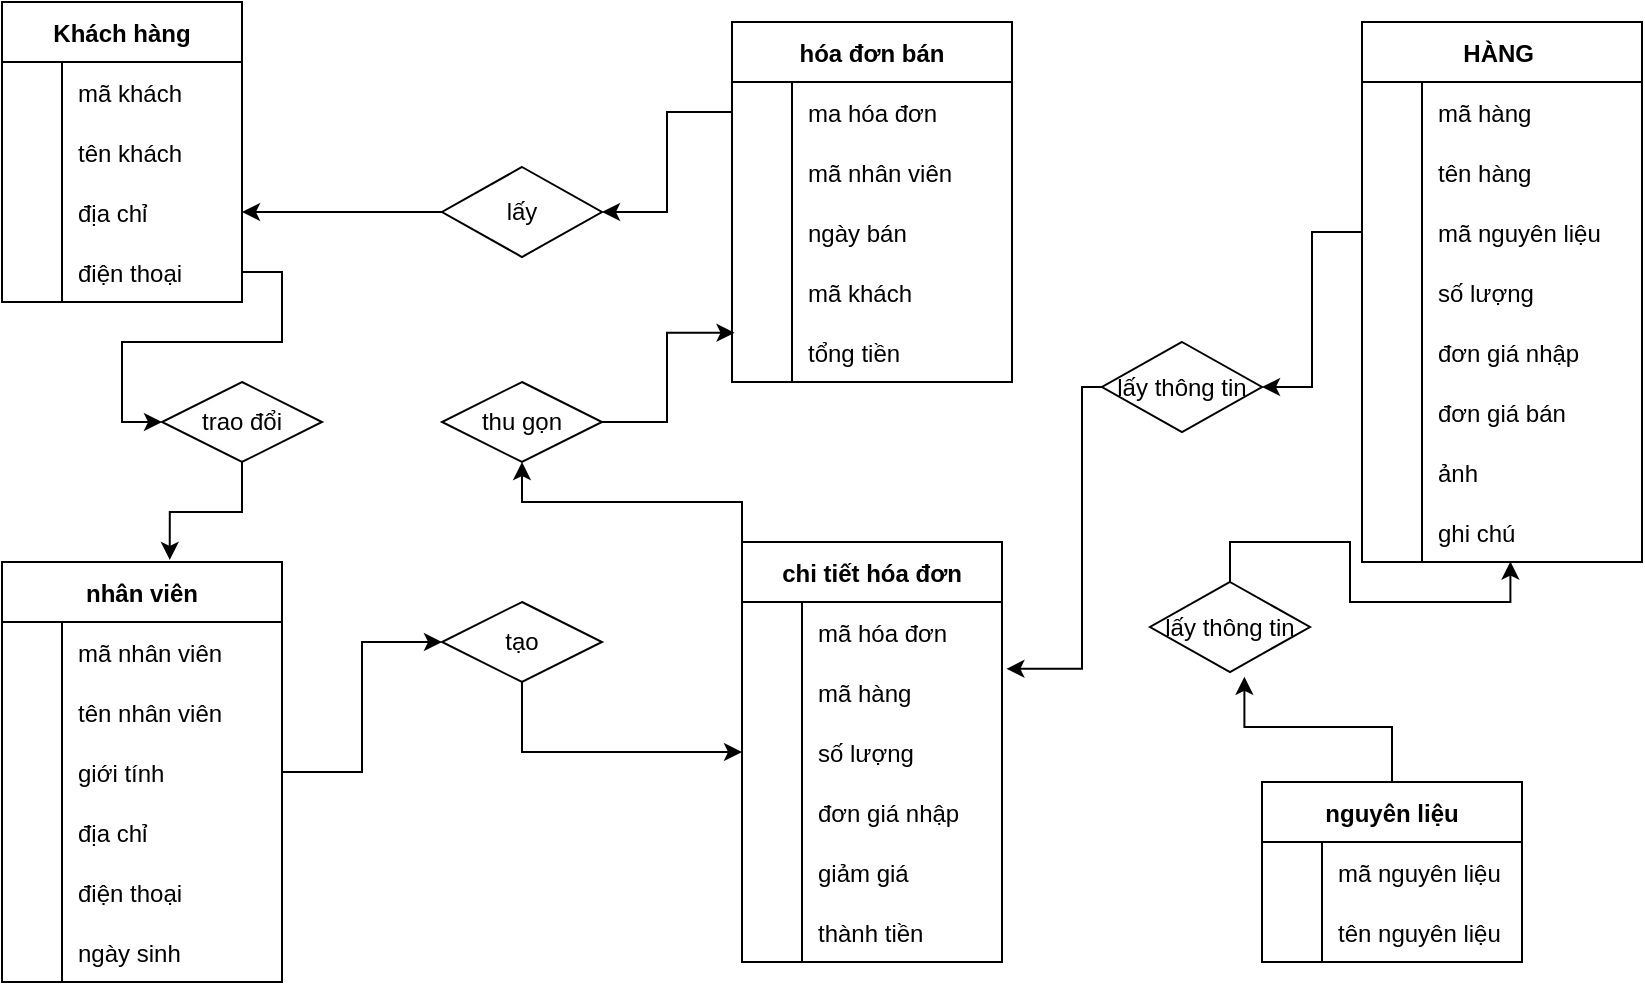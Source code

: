 <mxfile version="24.2.8" type="device">
  <diagram name="Page-1" id="nV3a7WdD76yAcHxh7O3L">
    <mxGraphModel dx="2117" dy="1691" grid="1" gridSize="10" guides="1" tooltips="1" connect="1" arrows="1" fold="1" page="1" pageScale="1" pageWidth="827" pageHeight="1169" math="0" shadow="0">
      <root>
        <mxCell id="0" />
        <mxCell id="1" parent="0" />
        <mxCell id="gqT_W_kAHt6ekhYtTNu_-60" style="edgeStyle=orthogonalEdgeStyle;rounded=0;orthogonalLoop=1;jettySize=auto;html=1;exitX=0;exitY=0;exitDx=0;exitDy=0;entryX=0.5;entryY=1;entryDx=0;entryDy=0;" edge="1" parent="1" source="JZfJnRfSjsiBS8Dc8e3R-1" target="gqT_W_kAHt6ekhYtTNu_-59">
          <mxGeometry relative="1" as="geometry" />
        </mxCell>
        <mxCell id="JZfJnRfSjsiBS8Dc8e3R-1" value="chi tiết hóa đơn" style="shape=table;startSize=30;container=1;collapsible=1;childLayout=tableLayout;fixedRows=1;rowLines=0;fontStyle=1;align=center;resizeLast=1;" parent="1" vertex="1">
          <mxGeometry x="210" y="-140" width="130" height="210" as="geometry">
            <mxRectangle x="110" y="-360" width="120" height="30" as="alternateBounds" />
          </mxGeometry>
        </mxCell>
        <mxCell id="JZfJnRfSjsiBS8Dc8e3R-2" value="" style="shape=tableRow;horizontal=0;startSize=0;swimlaneHead=0;swimlaneBody=0;fillColor=none;collapsible=0;dropTarget=0;points=[[0,0.5],[1,0.5]];portConstraint=eastwest;strokeColor=inherit;top=0;left=0;right=0;bottom=0;" parent="JZfJnRfSjsiBS8Dc8e3R-1" vertex="1">
          <mxGeometry y="30" width="130" height="30" as="geometry" />
        </mxCell>
        <mxCell id="JZfJnRfSjsiBS8Dc8e3R-3" value="" style="shape=partialRectangle;overflow=hidden;connectable=0;fillColor=none;strokeColor=inherit;top=0;left=0;bottom=0;right=0;" parent="JZfJnRfSjsiBS8Dc8e3R-2" vertex="1">
          <mxGeometry width="30" height="30" as="geometry">
            <mxRectangle width="30" height="30" as="alternateBounds" />
          </mxGeometry>
        </mxCell>
        <mxCell id="JZfJnRfSjsiBS8Dc8e3R-4" value="mã hóa đơn" style="shape=partialRectangle;overflow=hidden;connectable=0;fillColor=none;align=left;strokeColor=inherit;top=0;left=0;bottom=0;right=0;spacingLeft=6;" parent="JZfJnRfSjsiBS8Dc8e3R-2" vertex="1">
          <mxGeometry x="30" width="100" height="30" as="geometry">
            <mxRectangle width="100" height="30" as="alternateBounds" />
          </mxGeometry>
        </mxCell>
        <mxCell id="JZfJnRfSjsiBS8Dc8e3R-5" value="" style="shape=tableRow;horizontal=0;startSize=0;swimlaneHead=0;swimlaneBody=0;fillColor=none;collapsible=0;dropTarget=0;points=[[0,0.5],[1,0.5]];portConstraint=eastwest;strokeColor=inherit;top=0;left=0;right=0;bottom=0;" parent="JZfJnRfSjsiBS8Dc8e3R-1" vertex="1">
          <mxGeometry y="60" width="130" height="30" as="geometry" />
        </mxCell>
        <mxCell id="JZfJnRfSjsiBS8Dc8e3R-6" value="" style="shape=partialRectangle;overflow=hidden;connectable=0;fillColor=none;strokeColor=inherit;top=0;left=0;bottom=0;right=0;" parent="JZfJnRfSjsiBS8Dc8e3R-5" vertex="1">
          <mxGeometry width="30" height="30" as="geometry">
            <mxRectangle width="30" height="30" as="alternateBounds" />
          </mxGeometry>
        </mxCell>
        <mxCell id="JZfJnRfSjsiBS8Dc8e3R-7" value="mã hàng" style="shape=partialRectangle;overflow=hidden;connectable=0;fillColor=none;align=left;strokeColor=inherit;top=0;left=0;bottom=0;right=0;spacingLeft=6;" parent="JZfJnRfSjsiBS8Dc8e3R-5" vertex="1">
          <mxGeometry x="30" width="100" height="30" as="geometry">
            <mxRectangle width="100" height="30" as="alternateBounds" />
          </mxGeometry>
        </mxCell>
        <mxCell id="JZfJnRfSjsiBS8Dc8e3R-8" value="" style="shape=tableRow;horizontal=0;startSize=0;swimlaneHead=0;swimlaneBody=0;fillColor=none;collapsible=0;dropTarget=0;points=[[0,0.5],[1,0.5]];portConstraint=eastwest;strokeColor=inherit;top=0;left=0;right=0;bottom=0;" parent="JZfJnRfSjsiBS8Dc8e3R-1" vertex="1">
          <mxGeometry y="90" width="130" height="30" as="geometry" />
        </mxCell>
        <mxCell id="JZfJnRfSjsiBS8Dc8e3R-9" value="" style="shape=partialRectangle;overflow=hidden;connectable=0;fillColor=none;strokeColor=inherit;top=0;left=0;bottom=0;right=0;" parent="JZfJnRfSjsiBS8Dc8e3R-8" vertex="1">
          <mxGeometry width="30" height="30" as="geometry">
            <mxRectangle width="30" height="30" as="alternateBounds" />
          </mxGeometry>
        </mxCell>
        <mxCell id="JZfJnRfSjsiBS8Dc8e3R-10" value="số lượng" style="shape=partialRectangle;overflow=hidden;connectable=0;fillColor=none;align=left;strokeColor=inherit;top=0;left=0;bottom=0;right=0;spacingLeft=6;" parent="JZfJnRfSjsiBS8Dc8e3R-8" vertex="1">
          <mxGeometry x="30" width="100" height="30" as="geometry">
            <mxRectangle width="100" height="30" as="alternateBounds" />
          </mxGeometry>
        </mxCell>
        <mxCell id="JZfJnRfSjsiBS8Dc8e3R-11" value="" style="shape=tableRow;horizontal=0;startSize=0;swimlaneHead=0;swimlaneBody=0;fillColor=none;collapsible=0;dropTarget=0;points=[[0,0.5],[1,0.5]];portConstraint=eastwest;strokeColor=inherit;top=0;left=0;right=0;bottom=0;" parent="JZfJnRfSjsiBS8Dc8e3R-1" vertex="1">
          <mxGeometry y="120" width="130" height="30" as="geometry" />
        </mxCell>
        <mxCell id="JZfJnRfSjsiBS8Dc8e3R-12" value="" style="shape=partialRectangle;overflow=hidden;connectable=0;fillColor=none;strokeColor=inherit;top=0;left=0;bottom=0;right=0;" parent="JZfJnRfSjsiBS8Dc8e3R-11" vertex="1">
          <mxGeometry width="30" height="30" as="geometry">
            <mxRectangle width="30" height="30" as="alternateBounds" />
          </mxGeometry>
        </mxCell>
        <mxCell id="JZfJnRfSjsiBS8Dc8e3R-13" value="đơn giá nhập" style="shape=partialRectangle;overflow=hidden;connectable=0;fillColor=none;align=left;strokeColor=inherit;top=0;left=0;bottom=0;right=0;spacingLeft=6;" parent="JZfJnRfSjsiBS8Dc8e3R-11" vertex="1">
          <mxGeometry x="30" width="100" height="30" as="geometry">
            <mxRectangle width="100" height="30" as="alternateBounds" />
          </mxGeometry>
        </mxCell>
        <mxCell id="JZfJnRfSjsiBS8Dc8e3R-14" value="" style="shape=tableRow;horizontal=0;startSize=0;swimlaneHead=0;swimlaneBody=0;fillColor=none;collapsible=0;dropTarget=0;points=[[0,0.5],[1,0.5]];portConstraint=eastwest;strokeColor=inherit;top=0;left=0;right=0;bottom=0;" parent="JZfJnRfSjsiBS8Dc8e3R-1" vertex="1">
          <mxGeometry y="150" width="130" height="30" as="geometry" />
        </mxCell>
        <mxCell id="JZfJnRfSjsiBS8Dc8e3R-15" value="" style="shape=partialRectangle;overflow=hidden;connectable=0;fillColor=none;strokeColor=inherit;top=0;left=0;bottom=0;right=0;" parent="JZfJnRfSjsiBS8Dc8e3R-14" vertex="1">
          <mxGeometry width="30" height="30" as="geometry">
            <mxRectangle width="30" height="30" as="alternateBounds" />
          </mxGeometry>
        </mxCell>
        <mxCell id="JZfJnRfSjsiBS8Dc8e3R-16" value="giảm giá" style="shape=partialRectangle;overflow=hidden;connectable=0;fillColor=none;align=left;strokeColor=inherit;top=0;left=0;bottom=0;right=0;spacingLeft=6;" parent="JZfJnRfSjsiBS8Dc8e3R-14" vertex="1">
          <mxGeometry x="30" width="100" height="30" as="geometry">
            <mxRectangle width="100" height="30" as="alternateBounds" />
          </mxGeometry>
        </mxCell>
        <mxCell id="JZfJnRfSjsiBS8Dc8e3R-17" value="" style="shape=tableRow;horizontal=0;startSize=0;swimlaneHead=0;swimlaneBody=0;fillColor=none;collapsible=0;dropTarget=0;points=[[0,0.5],[1,0.5]];portConstraint=eastwest;strokeColor=inherit;top=0;left=0;right=0;bottom=0;" parent="JZfJnRfSjsiBS8Dc8e3R-1" vertex="1">
          <mxGeometry y="180" width="130" height="30" as="geometry" />
        </mxCell>
        <mxCell id="JZfJnRfSjsiBS8Dc8e3R-18" value="" style="shape=partialRectangle;overflow=hidden;connectable=0;fillColor=none;strokeColor=inherit;top=0;left=0;bottom=0;right=0;" parent="JZfJnRfSjsiBS8Dc8e3R-17" vertex="1">
          <mxGeometry width="30" height="30" as="geometry">
            <mxRectangle width="30" height="30" as="alternateBounds" />
          </mxGeometry>
        </mxCell>
        <mxCell id="JZfJnRfSjsiBS8Dc8e3R-19" value="thành tiền" style="shape=partialRectangle;overflow=hidden;connectable=0;fillColor=none;align=left;strokeColor=inherit;top=0;left=0;bottom=0;right=0;spacingLeft=6;" parent="JZfJnRfSjsiBS8Dc8e3R-17" vertex="1">
          <mxGeometry x="30" width="100" height="30" as="geometry">
            <mxRectangle width="100" height="30" as="alternateBounds" />
          </mxGeometry>
        </mxCell>
        <mxCell id="JZfJnRfSjsiBS8Dc8e3R-20" value="HÀNG " style="shape=table;startSize=30;container=1;collapsible=1;childLayout=tableLayout;fixedRows=1;rowLines=0;fontStyle=1;align=center;resizeLast=1;" parent="1" vertex="1">
          <mxGeometry x="520" y="-400" width="140" height="270" as="geometry">
            <mxRectangle x="630" y="-360" width="110" height="30" as="alternateBounds" />
          </mxGeometry>
        </mxCell>
        <mxCell id="JZfJnRfSjsiBS8Dc8e3R-21" value="" style="shape=tableRow;horizontal=0;startSize=0;swimlaneHead=0;swimlaneBody=0;fillColor=none;collapsible=0;dropTarget=0;points=[[0,0.5],[1,0.5]];portConstraint=eastwest;strokeColor=inherit;top=0;left=0;right=0;bottom=0;" parent="JZfJnRfSjsiBS8Dc8e3R-20" vertex="1">
          <mxGeometry y="30" width="140" height="30" as="geometry" />
        </mxCell>
        <mxCell id="JZfJnRfSjsiBS8Dc8e3R-22" value="" style="shape=partialRectangle;overflow=hidden;connectable=0;fillColor=none;strokeColor=inherit;top=0;left=0;bottom=0;right=0;" parent="JZfJnRfSjsiBS8Dc8e3R-21" vertex="1">
          <mxGeometry width="30" height="30" as="geometry">
            <mxRectangle width="30" height="30" as="alternateBounds" />
          </mxGeometry>
        </mxCell>
        <mxCell id="JZfJnRfSjsiBS8Dc8e3R-23" value="mã hàng" style="shape=partialRectangle;overflow=hidden;connectable=0;fillColor=none;align=left;strokeColor=inherit;top=0;left=0;bottom=0;right=0;spacingLeft=6;" parent="JZfJnRfSjsiBS8Dc8e3R-21" vertex="1">
          <mxGeometry x="30" width="110" height="30" as="geometry">
            <mxRectangle width="110" height="30" as="alternateBounds" />
          </mxGeometry>
        </mxCell>
        <mxCell id="JZfJnRfSjsiBS8Dc8e3R-24" value="" style="shape=tableRow;horizontal=0;startSize=0;swimlaneHead=0;swimlaneBody=0;fillColor=none;collapsible=0;dropTarget=0;points=[[0,0.5],[1,0.5]];portConstraint=eastwest;strokeColor=inherit;top=0;left=0;right=0;bottom=0;" parent="JZfJnRfSjsiBS8Dc8e3R-20" vertex="1">
          <mxGeometry y="60" width="140" height="30" as="geometry" />
        </mxCell>
        <mxCell id="JZfJnRfSjsiBS8Dc8e3R-25" value="" style="shape=partialRectangle;overflow=hidden;connectable=0;fillColor=none;strokeColor=inherit;top=0;left=0;bottom=0;right=0;" parent="JZfJnRfSjsiBS8Dc8e3R-24" vertex="1">
          <mxGeometry width="30" height="30" as="geometry">
            <mxRectangle width="30" height="30" as="alternateBounds" />
          </mxGeometry>
        </mxCell>
        <mxCell id="JZfJnRfSjsiBS8Dc8e3R-26" value="tên hàng" style="shape=partialRectangle;overflow=hidden;connectable=0;fillColor=none;align=left;strokeColor=inherit;top=0;left=0;bottom=0;right=0;spacingLeft=6;" parent="JZfJnRfSjsiBS8Dc8e3R-24" vertex="1">
          <mxGeometry x="30" width="110" height="30" as="geometry">
            <mxRectangle width="110" height="30" as="alternateBounds" />
          </mxGeometry>
        </mxCell>
        <mxCell id="JZfJnRfSjsiBS8Dc8e3R-27" value="" style="shape=tableRow;horizontal=0;startSize=0;swimlaneHead=0;swimlaneBody=0;fillColor=none;collapsible=0;dropTarget=0;points=[[0,0.5],[1,0.5]];portConstraint=eastwest;strokeColor=inherit;top=0;left=0;right=0;bottom=0;" parent="JZfJnRfSjsiBS8Dc8e3R-20" vertex="1">
          <mxGeometry y="90" width="140" height="30" as="geometry" />
        </mxCell>
        <mxCell id="JZfJnRfSjsiBS8Dc8e3R-28" value="" style="shape=partialRectangle;overflow=hidden;connectable=0;fillColor=none;strokeColor=inherit;top=0;left=0;bottom=0;right=0;" parent="JZfJnRfSjsiBS8Dc8e3R-27" vertex="1">
          <mxGeometry width="30" height="30" as="geometry">
            <mxRectangle width="30" height="30" as="alternateBounds" />
          </mxGeometry>
        </mxCell>
        <mxCell id="JZfJnRfSjsiBS8Dc8e3R-29" value="mã nguyên liệu" style="shape=partialRectangle;overflow=hidden;connectable=0;fillColor=none;align=left;strokeColor=inherit;top=0;left=0;bottom=0;right=0;spacingLeft=6;" parent="JZfJnRfSjsiBS8Dc8e3R-27" vertex="1">
          <mxGeometry x="30" width="110" height="30" as="geometry">
            <mxRectangle width="110" height="30" as="alternateBounds" />
          </mxGeometry>
        </mxCell>
        <mxCell id="JZfJnRfSjsiBS8Dc8e3R-30" value="" style="shape=tableRow;horizontal=0;startSize=0;swimlaneHead=0;swimlaneBody=0;fillColor=none;collapsible=0;dropTarget=0;points=[[0,0.5],[1,0.5]];portConstraint=eastwest;strokeColor=inherit;top=0;left=0;right=0;bottom=0;" parent="JZfJnRfSjsiBS8Dc8e3R-20" vertex="1">
          <mxGeometry y="120" width="140" height="30" as="geometry" />
        </mxCell>
        <mxCell id="JZfJnRfSjsiBS8Dc8e3R-31" value="" style="shape=partialRectangle;overflow=hidden;connectable=0;fillColor=none;strokeColor=inherit;top=0;left=0;bottom=0;right=0;" parent="JZfJnRfSjsiBS8Dc8e3R-30" vertex="1">
          <mxGeometry width="30" height="30" as="geometry">
            <mxRectangle width="30" height="30" as="alternateBounds" />
          </mxGeometry>
        </mxCell>
        <mxCell id="JZfJnRfSjsiBS8Dc8e3R-32" value="số lượng" style="shape=partialRectangle;overflow=hidden;connectable=0;fillColor=none;align=left;strokeColor=inherit;top=0;left=0;bottom=0;right=0;spacingLeft=6;" parent="JZfJnRfSjsiBS8Dc8e3R-30" vertex="1">
          <mxGeometry x="30" width="110" height="30" as="geometry">
            <mxRectangle width="110" height="30" as="alternateBounds" />
          </mxGeometry>
        </mxCell>
        <mxCell id="JZfJnRfSjsiBS8Dc8e3R-33" value="" style="shape=tableRow;horizontal=0;startSize=0;swimlaneHead=0;swimlaneBody=0;fillColor=none;collapsible=0;dropTarget=0;points=[[0,0.5],[1,0.5]];portConstraint=eastwest;strokeColor=inherit;top=0;left=0;right=0;bottom=0;" parent="JZfJnRfSjsiBS8Dc8e3R-20" vertex="1">
          <mxGeometry y="150" width="140" height="30" as="geometry" />
        </mxCell>
        <mxCell id="JZfJnRfSjsiBS8Dc8e3R-34" value="" style="shape=partialRectangle;overflow=hidden;connectable=0;fillColor=none;strokeColor=inherit;top=0;left=0;bottom=0;right=0;" parent="JZfJnRfSjsiBS8Dc8e3R-33" vertex="1">
          <mxGeometry width="30" height="30" as="geometry">
            <mxRectangle width="30" height="30" as="alternateBounds" />
          </mxGeometry>
        </mxCell>
        <mxCell id="JZfJnRfSjsiBS8Dc8e3R-35" value="đơn giá nhập" style="shape=partialRectangle;overflow=hidden;connectable=0;fillColor=none;align=left;strokeColor=inherit;top=0;left=0;bottom=0;right=0;spacingLeft=6;" parent="JZfJnRfSjsiBS8Dc8e3R-33" vertex="1">
          <mxGeometry x="30" width="110" height="30" as="geometry">
            <mxRectangle width="110" height="30" as="alternateBounds" />
          </mxGeometry>
        </mxCell>
        <mxCell id="JZfJnRfSjsiBS8Dc8e3R-36" value="" style="shape=tableRow;horizontal=0;startSize=0;swimlaneHead=0;swimlaneBody=0;fillColor=none;collapsible=0;dropTarget=0;points=[[0,0.5],[1,0.5]];portConstraint=eastwest;strokeColor=inherit;top=0;left=0;right=0;bottom=0;" parent="JZfJnRfSjsiBS8Dc8e3R-20" vertex="1">
          <mxGeometry y="180" width="140" height="30" as="geometry" />
        </mxCell>
        <mxCell id="JZfJnRfSjsiBS8Dc8e3R-37" value="" style="shape=partialRectangle;overflow=hidden;connectable=0;fillColor=none;strokeColor=inherit;top=0;left=0;bottom=0;right=0;" parent="JZfJnRfSjsiBS8Dc8e3R-36" vertex="1">
          <mxGeometry width="30" height="30" as="geometry">
            <mxRectangle width="30" height="30" as="alternateBounds" />
          </mxGeometry>
        </mxCell>
        <mxCell id="JZfJnRfSjsiBS8Dc8e3R-38" value="đơn giá bán" style="shape=partialRectangle;overflow=hidden;connectable=0;fillColor=none;align=left;strokeColor=inherit;top=0;left=0;bottom=0;right=0;spacingLeft=6;" parent="JZfJnRfSjsiBS8Dc8e3R-36" vertex="1">
          <mxGeometry x="30" width="110" height="30" as="geometry">
            <mxRectangle width="110" height="30" as="alternateBounds" />
          </mxGeometry>
        </mxCell>
        <mxCell id="JZfJnRfSjsiBS8Dc8e3R-39" value="" style="shape=tableRow;horizontal=0;startSize=0;swimlaneHead=0;swimlaneBody=0;fillColor=none;collapsible=0;dropTarget=0;points=[[0,0.5],[1,0.5]];portConstraint=eastwest;strokeColor=inherit;top=0;left=0;right=0;bottom=0;" parent="JZfJnRfSjsiBS8Dc8e3R-20" vertex="1">
          <mxGeometry y="210" width="140" height="30" as="geometry" />
        </mxCell>
        <mxCell id="JZfJnRfSjsiBS8Dc8e3R-40" value="" style="shape=partialRectangle;overflow=hidden;connectable=0;fillColor=none;strokeColor=inherit;top=0;left=0;bottom=0;right=0;" parent="JZfJnRfSjsiBS8Dc8e3R-39" vertex="1">
          <mxGeometry width="30" height="30" as="geometry">
            <mxRectangle width="30" height="30" as="alternateBounds" />
          </mxGeometry>
        </mxCell>
        <mxCell id="JZfJnRfSjsiBS8Dc8e3R-41" value="ảnh" style="shape=partialRectangle;overflow=hidden;connectable=0;fillColor=none;align=left;strokeColor=inherit;top=0;left=0;bottom=0;right=0;spacingLeft=6;" parent="JZfJnRfSjsiBS8Dc8e3R-39" vertex="1">
          <mxGeometry x="30" width="110" height="30" as="geometry">
            <mxRectangle width="110" height="30" as="alternateBounds" />
          </mxGeometry>
        </mxCell>
        <mxCell id="JZfJnRfSjsiBS8Dc8e3R-42" value="" style="shape=tableRow;horizontal=0;startSize=0;swimlaneHead=0;swimlaneBody=0;fillColor=none;collapsible=0;dropTarget=0;points=[[0,0.5],[1,0.5]];portConstraint=eastwest;strokeColor=inherit;top=0;left=0;right=0;bottom=0;" parent="JZfJnRfSjsiBS8Dc8e3R-20" vertex="1">
          <mxGeometry y="240" width="140" height="30" as="geometry" />
        </mxCell>
        <mxCell id="JZfJnRfSjsiBS8Dc8e3R-43" value="" style="shape=partialRectangle;overflow=hidden;connectable=0;fillColor=none;strokeColor=inherit;top=0;left=0;bottom=0;right=0;" parent="JZfJnRfSjsiBS8Dc8e3R-42" vertex="1">
          <mxGeometry width="30" height="30" as="geometry">
            <mxRectangle width="30" height="30" as="alternateBounds" />
          </mxGeometry>
        </mxCell>
        <mxCell id="JZfJnRfSjsiBS8Dc8e3R-44" value="ghi chú" style="shape=partialRectangle;overflow=hidden;connectable=0;fillColor=none;align=left;strokeColor=inherit;top=0;left=0;bottom=0;right=0;spacingLeft=6;" parent="JZfJnRfSjsiBS8Dc8e3R-42" vertex="1">
          <mxGeometry x="30" width="110" height="30" as="geometry">
            <mxRectangle width="110" height="30" as="alternateBounds" />
          </mxGeometry>
        </mxCell>
        <mxCell id="JZfJnRfSjsiBS8Dc8e3R-45" value="hóa đơn bán" style="shape=table;startSize=30;container=1;collapsible=1;childLayout=tableLayout;fixedRows=1;rowLines=0;fontStyle=1;align=center;resizeLast=1;" parent="1" vertex="1">
          <mxGeometry x="205" y="-400" width="140" height="180" as="geometry">
            <mxRectangle x="380" y="-360" width="110" height="30" as="alternateBounds" />
          </mxGeometry>
        </mxCell>
        <mxCell id="JZfJnRfSjsiBS8Dc8e3R-46" value="" style="shape=tableRow;horizontal=0;startSize=0;swimlaneHead=0;swimlaneBody=0;fillColor=none;collapsible=0;dropTarget=0;points=[[0,0.5],[1,0.5]];portConstraint=eastwest;strokeColor=inherit;top=0;left=0;right=0;bottom=0;" parent="JZfJnRfSjsiBS8Dc8e3R-45" vertex="1">
          <mxGeometry y="30" width="140" height="30" as="geometry" />
        </mxCell>
        <mxCell id="JZfJnRfSjsiBS8Dc8e3R-47" value="" style="shape=partialRectangle;overflow=hidden;connectable=0;fillColor=none;strokeColor=inherit;top=0;left=0;bottom=0;right=0;" parent="JZfJnRfSjsiBS8Dc8e3R-46" vertex="1">
          <mxGeometry width="30" height="30" as="geometry">
            <mxRectangle width="30" height="30" as="alternateBounds" />
          </mxGeometry>
        </mxCell>
        <mxCell id="JZfJnRfSjsiBS8Dc8e3R-48" value="ma hóa đơn" style="shape=partialRectangle;overflow=hidden;connectable=0;fillColor=none;align=left;strokeColor=inherit;top=0;left=0;bottom=0;right=0;spacingLeft=6;" parent="JZfJnRfSjsiBS8Dc8e3R-46" vertex="1">
          <mxGeometry x="30" width="110" height="30" as="geometry">
            <mxRectangle width="110" height="30" as="alternateBounds" />
          </mxGeometry>
        </mxCell>
        <mxCell id="JZfJnRfSjsiBS8Dc8e3R-49" value="" style="shape=tableRow;horizontal=0;startSize=0;swimlaneHead=0;swimlaneBody=0;fillColor=none;collapsible=0;dropTarget=0;points=[[0,0.5],[1,0.5]];portConstraint=eastwest;strokeColor=inherit;top=0;left=0;right=0;bottom=0;" parent="JZfJnRfSjsiBS8Dc8e3R-45" vertex="1">
          <mxGeometry y="60" width="140" height="30" as="geometry" />
        </mxCell>
        <mxCell id="JZfJnRfSjsiBS8Dc8e3R-50" value="" style="shape=partialRectangle;overflow=hidden;connectable=0;fillColor=none;strokeColor=inherit;top=0;left=0;bottom=0;right=0;" parent="JZfJnRfSjsiBS8Dc8e3R-49" vertex="1">
          <mxGeometry width="30" height="30" as="geometry">
            <mxRectangle width="30" height="30" as="alternateBounds" />
          </mxGeometry>
        </mxCell>
        <mxCell id="JZfJnRfSjsiBS8Dc8e3R-51" value="mã nhân viên" style="shape=partialRectangle;overflow=hidden;connectable=0;fillColor=none;align=left;strokeColor=inherit;top=0;left=0;bottom=0;right=0;spacingLeft=6;" parent="JZfJnRfSjsiBS8Dc8e3R-49" vertex="1">
          <mxGeometry x="30" width="110" height="30" as="geometry">
            <mxRectangle width="110" height="30" as="alternateBounds" />
          </mxGeometry>
        </mxCell>
        <mxCell id="JZfJnRfSjsiBS8Dc8e3R-52" value="" style="shape=tableRow;horizontal=0;startSize=0;swimlaneHead=0;swimlaneBody=0;fillColor=none;collapsible=0;dropTarget=0;points=[[0,0.5],[1,0.5]];portConstraint=eastwest;strokeColor=inherit;top=0;left=0;right=0;bottom=0;" parent="JZfJnRfSjsiBS8Dc8e3R-45" vertex="1">
          <mxGeometry y="90" width="140" height="30" as="geometry" />
        </mxCell>
        <mxCell id="JZfJnRfSjsiBS8Dc8e3R-53" value="" style="shape=partialRectangle;overflow=hidden;connectable=0;fillColor=none;strokeColor=inherit;top=0;left=0;bottom=0;right=0;" parent="JZfJnRfSjsiBS8Dc8e3R-52" vertex="1">
          <mxGeometry width="30" height="30" as="geometry">
            <mxRectangle width="30" height="30" as="alternateBounds" />
          </mxGeometry>
        </mxCell>
        <mxCell id="JZfJnRfSjsiBS8Dc8e3R-54" value="ngày bán" style="shape=partialRectangle;overflow=hidden;connectable=0;fillColor=none;align=left;strokeColor=inherit;top=0;left=0;bottom=0;right=0;spacingLeft=6;" parent="JZfJnRfSjsiBS8Dc8e3R-52" vertex="1">
          <mxGeometry x="30" width="110" height="30" as="geometry">
            <mxRectangle width="110" height="30" as="alternateBounds" />
          </mxGeometry>
        </mxCell>
        <mxCell id="JZfJnRfSjsiBS8Dc8e3R-55" value="" style="shape=tableRow;horizontal=0;startSize=0;swimlaneHead=0;swimlaneBody=0;fillColor=none;collapsible=0;dropTarget=0;points=[[0,0.5],[1,0.5]];portConstraint=eastwest;strokeColor=inherit;top=0;left=0;right=0;bottom=0;" parent="JZfJnRfSjsiBS8Dc8e3R-45" vertex="1">
          <mxGeometry y="120" width="140" height="30" as="geometry" />
        </mxCell>
        <mxCell id="JZfJnRfSjsiBS8Dc8e3R-56" value="" style="shape=partialRectangle;overflow=hidden;connectable=0;fillColor=none;strokeColor=inherit;top=0;left=0;bottom=0;right=0;" parent="JZfJnRfSjsiBS8Dc8e3R-55" vertex="1">
          <mxGeometry width="30" height="30" as="geometry">
            <mxRectangle width="30" height="30" as="alternateBounds" />
          </mxGeometry>
        </mxCell>
        <mxCell id="JZfJnRfSjsiBS8Dc8e3R-57" value="mã khách" style="shape=partialRectangle;overflow=hidden;connectable=0;fillColor=none;align=left;strokeColor=inherit;top=0;left=0;bottom=0;right=0;spacingLeft=6;" parent="JZfJnRfSjsiBS8Dc8e3R-55" vertex="1">
          <mxGeometry x="30" width="110" height="30" as="geometry">
            <mxRectangle width="110" height="30" as="alternateBounds" />
          </mxGeometry>
        </mxCell>
        <mxCell id="JZfJnRfSjsiBS8Dc8e3R-58" value="" style="shape=tableRow;horizontal=0;startSize=0;swimlaneHead=0;swimlaneBody=0;fillColor=none;collapsible=0;dropTarget=0;points=[[0,0.5],[1,0.5]];portConstraint=eastwest;strokeColor=inherit;top=0;left=0;right=0;bottom=0;" parent="JZfJnRfSjsiBS8Dc8e3R-45" vertex="1">
          <mxGeometry y="150" width="140" height="30" as="geometry" />
        </mxCell>
        <mxCell id="JZfJnRfSjsiBS8Dc8e3R-59" value="" style="shape=partialRectangle;overflow=hidden;connectable=0;fillColor=none;strokeColor=inherit;top=0;left=0;bottom=0;right=0;" parent="JZfJnRfSjsiBS8Dc8e3R-58" vertex="1">
          <mxGeometry width="30" height="30" as="geometry">
            <mxRectangle width="30" height="30" as="alternateBounds" />
          </mxGeometry>
        </mxCell>
        <mxCell id="JZfJnRfSjsiBS8Dc8e3R-60" value="tổng tiền" style="shape=partialRectangle;overflow=hidden;connectable=0;fillColor=none;align=left;strokeColor=inherit;top=0;left=0;bottom=0;right=0;spacingLeft=6;" parent="JZfJnRfSjsiBS8Dc8e3R-58" vertex="1">
          <mxGeometry x="30" width="110" height="30" as="geometry">
            <mxRectangle width="110" height="30" as="alternateBounds" />
          </mxGeometry>
        </mxCell>
        <mxCell id="JZfJnRfSjsiBS8Dc8e3R-61" value="Khách hàng" style="shape=table;startSize=30;container=1;collapsible=1;childLayout=tableLayout;fixedRows=1;rowLines=0;fontStyle=1;align=center;resizeLast=1;" parent="1" vertex="1">
          <mxGeometry x="-160" y="-410" width="120" height="150" as="geometry">
            <mxRectangle x="-160" y="-360" width="100" height="30" as="alternateBounds" />
          </mxGeometry>
        </mxCell>
        <mxCell id="JZfJnRfSjsiBS8Dc8e3R-62" value="" style="shape=tableRow;horizontal=0;startSize=0;swimlaneHead=0;swimlaneBody=0;fillColor=none;collapsible=0;dropTarget=0;points=[[0,0.5],[1,0.5]];portConstraint=eastwest;strokeColor=inherit;top=0;left=0;right=0;bottom=0;" parent="JZfJnRfSjsiBS8Dc8e3R-61" vertex="1">
          <mxGeometry y="30" width="120" height="30" as="geometry" />
        </mxCell>
        <mxCell id="JZfJnRfSjsiBS8Dc8e3R-63" value="" style="shape=partialRectangle;overflow=hidden;connectable=0;fillColor=none;strokeColor=inherit;top=0;left=0;bottom=0;right=0;" parent="JZfJnRfSjsiBS8Dc8e3R-62" vertex="1">
          <mxGeometry width="30" height="30" as="geometry">
            <mxRectangle width="30" height="30" as="alternateBounds" />
          </mxGeometry>
        </mxCell>
        <mxCell id="JZfJnRfSjsiBS8Dc8e3R-64" value="mã khách" style="shape=partialRectangle;overflow=hidden;connectable=0;fillColor=none;align=left;strokeColor=inherit;top=0;left=0;bottom=0;right=0;spacingLeft=6;" parent="JZfJnRfSjsiBS8Dc8e3R-62" vertex="1">
          <mxGeometry x="30" width="90" height="30" as="geometry">
            <mxRectangle width="90" height="30" as="alternateBounds" />
          </mxGeometry>
        </mxCell>
        <mxCell id="JZfJnRfSjsiBS8Dc8e3R-65" value="" style="shape=tableRow;horizontal=0;startSize=0;swimlaneHead=0;swimlaneBody=0;fillColor=none;collapsible=0;dropTarget=0;points=[[0,0.5],[1,0.5]];portConstraint=eastwest;strokeColor=inherit;top=0;left=0;right=0;bottom=0;" parent="JZfJnRfSjsiBS8Dc8e3R-61" vertex="1">
          <mxGeometry y="60" width="120" height="30" as="geometry" />
        </mxCell>
        <mxCell id="JZfJnRfSjsiBS8Dc8e3R-66" value="" style="shape=partialRectangle;overflow=hidden;connectable=0;fillColor=none;strokeColor=inherit;top=0;left=0;bottom=0;right=0;" parent="JZfJnRfSjsiBS8Dc8e3R-65" vertex="1">
          <mxGeometry width="30" height="30" as="geometry">
            <mxRectangle width="30" height="30" as="alternateBounds" />
          </mxGeometry>
        </mxCell>
        <mxCell id="JZfJnRfSjsiBS8Dc8e3R-67" value="tên khách" style="shape=partialRectangle;overflow=hidden;connectable=0;fillColor=none;align=left;strokeColor=inherit;top=0;left=0;bottom=0;right=0;spacingLeft=6;" parent="JZfJnRfSjsiBS8Dc8e3R-65" vertex="1">
          <mxGeometry x="30" width="90" height="30" as="geometry">
            <mxRectangle width="90" height="30" as="alternateBounds" />
          </mxGeometry>
        </mxCell>
        <mxCell id="JZfJnRfSjsiBS8Dc8e3R-68" value="" style="shape=tableRow;horizontal=0;startSize=0;swimlaneHead=0;swimlaneBody=0;fillColor=none;collapsible=0;dropTarget=0;points=[[0,0.5],[1,0.5]];portConstraint=eastwest;strokeColor=inherit;top=0;left=0;right=0;bottom=0;" parent="JZfJnRfSjsiBS8Dc8e3R-61" vertex="1">
          <mxGeometry y="90" width="120" height="30" as="geometry" />
        </mxCell>
        <mxCell id="JZfJnRfSjsiBS8Dc8e3R-69" value="" style="shape=partialRectangle;overflow=hidden;connectable=0;fillColor=none;strokeColor=inherit;top=0;left=0;bottom=0;right=0;" parent="JZfJnRfSjsiBS8Dc8e3R-68" vertex="1">
          <mxGeometry width="30" height="30" as="geometry">
            <mxRectangle width="30" height="30" as="alternateBounds" />
          </mxGeometry>
        </mxCell>
        <mxCell id="JZfJnRfSjsiBS8Dc8e3R-70" value="địa chỉ" style="shape=partialRectangle;overflow=hidden;connectable=0;fillColor=none;align=left;strokeColor=inherit;top=0;left=0;bottom=0;right=0;spacingLeft=6;" parent="JZfJnRfSjsiBS8Dc8e3R-68" vertex="1">
          <mxGeometry x="30" width="90" height="30" as="geometry">
            <mxRectangle width="90" height="30" as="alternateBounds" />
          </mxGeometry>
        </mxCell>
        <mxCell id="JZfJnRfSjsiBS8Dc8e3R-71" value="" style="shape=tableRow;horizontal=0;startSize=0;swimlaneHead=0;swimlaneBody=0;fillColor=none;collapsible=0;dropTarget=0;points=[[0,0.5],[1,0.5]];portConstraint=eastwest;strokeColor=inherit;top=0;left=0;right=0;bottom=0;" parent="JZfJnRfSjsiBS8Dc8e3R-61" vertex="1">
          <mxGeometry y="120" width="120" height="30" as="geometry" />
        </mxCell>
        <mxCell id="JZfJnRfSjsiBS8Dc8e3R-72" value="" style="shape=partialRectangle;overflow=hidden;connectable=0;fillColor=none;strokeColor=inherit;top=0;left=0;bottom=0;right=0;" parent="JZfJnRfSjsiBS8Dc8e3R-71" vertex="1">
          <mxGeometry width="30" height="30" as="geometry">
            <mxRectangle width="30" height="30" as="alternateBounds" />
          </mxGeometry>
        </mxCell>
        <mxCell id="JZfJnRfSjsiBS8Dc8e3R-73" value="điện thoại " style="shape=partialRectangle;overflow=hidden;connectable=0;fillColor=none;align=left;strokeColor=inherit;top=0;left=0;bottom=0;right=0;spacingLeft=6;" parent="JZfJnRfSjsiBS8Dc8e3R-71" vertex="1">
          <mxGeometry x="30" width="90" height="30" as="geometry">
            <mxRectangle width="90" height="30" as="alternateBounds" />
          </mxGeometry>
        </mxCell>
        <mxCell id="JZfJnRfSjsiBS8Dc8e3R-74" value="nhân viên" style="shape=table;startSize=30;container=1;collapsible=1;childLayout=tableLayout;fixedRows=1;rowLines=0;fontStyle=1;align=center;resizeLast=1;" parent="1" vertex="1">
          <mxGeometry x="-160" y="-130" width="140" height="210" as="geometry">
            <mxRectangle y="-130" width="90" height="30" as="alternateBounds" />
          </mxGeometry>
        </mxCell>
        <mxCell id="JZfJnRfSjsiBS8Dc8e3R-75" value="" style="shape=tableRow;horizontal=0;startSize=0;swimlaneHead=0;swimlaneBody=0;fillColor=none;collapsible=0;dropTarget=0;points=[[0,0.5],[1,0.5]];portConstraint=eastwest;strokeColor=inherit;top=0;left=0;right=0;bottom=0;" parent="JZfJnRfSjsiBS8Dc8e3R-74" vertex="1">
          <mxGeometry y="30" width="140" height="30" as="geometry" />
        </mxCell>
        <mxCell id="JZfJnRfSjsiBS8Dc8e3R-76" value="" style="shape=partialRectangle;overflow=hidden;connectable=0;fillColor=none;strokeColor=inherit;top=0;left=0;bottom=0;right=0;" parent="JZfJnRfSjsiBS8Dc8e3R-75" vertex="1">
          <mxGeometry width="30" height="30" as="geometry">
            <mxRectangle width="30" height="30" as="alternateBounds" />
          </mxGeometry>
        </mxCell>
        <mxCell id="JZfJnRfSjsiBS8Dc8e3R-77" value="mã nhân viên" style="shape=partialRectangle;overflow=hidden;connectable=0;fillColor=none;align=left;strokeColor=inherit;top=0;left=0;bottom=0;right=0;spacingLeft=6;" parent="JZfJnRfSjsiBS8Dc8e3R-75" vertex="1">
          <mxGeometry x="30" width="110" height="30" as="geometry">
            <mxRectangle width="110" height="30" as="alternateBounds" />
          </mxGeometry>
        </mxCell>
        <mxCell id="JZfJnRfSjsiBS8Dc8e3R-78" value="" style="shape=tableRow;horizontal=0;startSize=0;swimlaneHead=0;swimlaneBody=0;fillColor=none;collapsible=0;dropTarget=0;points=[[0,0.5],[1,0.5]];portConstraint=eastwest;strokeColor=inherit;top=0;left=0;right=0;bottom=0;" parent="JZfJnRfSjsiBS8Dc8e3R-74" vertex="1">
          <mxGeometry y="60" width="140" height="30" as="geometry" />
        </mxCell>
        <mxCell id="JZfJnRfSjsiBS8Dc8e3R-79" value="" style="shape=partialRectangle;overflow=hidden;connectable=0;fillColor=none;strokeColor=inherit;top=0;left=0;bottom=0;right=0;" parent="JZfJnRfSjsiBS8Dc8e3R-78" vertex="1">
          <mxGeometry width="30" height="30" as="geometry">
            <mxRectangle width="30" height="30" as="alternateBounds" />
          </mxGeometry>
        </mxCell>
        <mxCell id="JZfJnRfSjsiBS8Dc8e3R-80" value="tên nhân viên" style="shape=partialRectangle;overflow=hidden;connectable=0;fillColor=none;align=left;strokeColor=inherit;top=0;left=0;bottom=0;right=0;spacingLeft=6;" parent="JZfJnRfSjsiBS8Dc8e3R-78" vertex="1">
          <mxGeometry x="30" width="110" height="30" as="geometry">
            <mxRectangle width="110" height="30" as="alternateBounds" />
          </mxGeometry>
        </mxCell>
        <mxCell id="JZfJnRfSjsiBS8Dc8e3R-81" value="" style="shape=tableRow;horizontal=0;startSize=0;swimlaneHead=0;swimlaneBody=0;fillColor=none;collapsible=0;dropTarget=0;points=[[0,0.5],[1,0.5]];portConstraint=eastwest;strokeColor=inherit;top=0;left=0;right=0;bottom=0;" parent="JZfJnRfSjsiBS8Dc8e3R-74" vertex="1">
          <mxGeometry y="90" width="140" height="30" as="geometry" />
        </mxCell>
        <mxCell id="JZfJnRfSjsiBS8Dc8e3R-82" value="" style="shape=partialRectangle;overflow=hidden;connectable=0;fillColor=none;strokeColor=inherit;top=0;left=0;bottom=0;right=0;" parent="JZfJnRfSjsiBS8Dc8e3R-81" vertex="1">
          <mxGeometry width="30" height="30" as="geometry">
            <mxRectangle width="30" height="30" as="alternateBounds" />
          </mxGeometry>
        </mxCell>
        <mxCell id="JZfJnRfSjsiBS8Dc8e3R-83" value="giới tính" style="shape=partialRectangle;overflow=hidden;connectable=0;fillColor=none;align=left;strokeColor=inherit;top=0;left=0;bottom=0;right=0;spacingLeft=6;" parent="JZfJnRfSjsiBS8Dc8e3R-81" vertex="1">
          <mxGeometry x="30" width="110" height="30" as="geometry">
            <mxRectangle width="110" height="30" as="alternateBounds" />
          </mxGeometry>
        </mxCell>
        <mxCell id="JZfJnRfSjsiBS8Dc8e3R-84" value="" style="shape=tableRow;horizontal=0;startSize=0;swimlaneHead=0;swimlaneBody=0;fillColor=none;collapsible=0;dropTarget=0;points=[[0,0.5],[1,0.5]];portConstraint=eastwest;strokeColor=inherit;top=0;left=0;right=0;bottom=0;" parent="JZfJnRfSjsiBS8Dc8e3R-74" vertex="1">
          <mxGeometry y="120" width="140" height="30" as="geometry" />
        </mxCell>
        <mxCell id="JZfJnRfSjsiBS8Dc8e3R-85" value="" style="shape=partialRectangle;overflow=hidden;connectable=0;fillColor=none;strokeColor=inherit;top=0;left=0;bottom=0;right=0;" parent="JZfJnRfSjsiBS8Dc8e3R-84" vertex="1">
          <mxGeometry width="30" height="30" as="geometry">
            <mxRectangle width="30" height="30" as="alternateBounds" />
          </mxGeometry>
        </mxCell>
        <mxCell id="JZfJnRfSjsiBS8Dc8e3R-86" value="địa chỉ" style="shape=partialRectangle;overflow=hidden;connectable=0;fillColor=none;align=left;strokeColor=inherit;top=0;left=0;bottom=0;right=0;spacingLeft=6;" parent="JZfJnRfSjsiBS8Dc8e3R-84" vertex="1">
          <mxGeometry x="30" width="110" height="30" as="geometry">
            <mxRectangle width="110" height="30" as="alternateBounds" />
          </mxGeometry>
        </mxCell>
        <mxCell id="JZfJnRfSjsiBS8Dc8e3R-87" value="" style="shape=tableRow;horizontal=0;startSize=0;swimlaneHead=0;swimlaneBody=0;fillColor=none;collapsible=0;dropTarget=0;points=[[0,0.5],[1,0.5]];portConstraint=eastwest;strokeColor=inherit;top=0;left=0;right=0;bottom=0;" parent="JZfJnRfSjsiBS8Dc8e3R-74" vertex="1">
          <mxGeometry y="150" width="140" height="30" as="geometry" />
        </mxCell>
        <mxCell id="JZfJnRfSjsiBS8Dc8e3R-88" value="" style="shape=partialRectangle;overflow=hidden;connectable=0;fillColor=none;strokeColor=inherit;top=0;left=0;bottom=0;right=0;" parent="JZfJnRfSjsiBS8Dc8e3R-87" vertex="1">
          <mxGeometry width="30" height="30" as="geometry">
            <mxRectangle width="30" height="30" as="alternateBounds" />
          </mxGeometry>
        </mxCell>
        <mxCell id="JZfJnRfSjsiBS8Dc8e3R-89" value="điện thoại" style="shape=partialRectangle;overflow=hidden;connectable=0;fillColor=none;align=left;strokeColor=inherit;top=0;left=0;bottom=0;right=0;spacingLeft=6;" parent="JZfJnRfSjsiBS8Dc8e3R-87" vertex="1">
          <mxGeometry x="30" width="110" height="30" as="geometry">
            <mxRectangle width="110" height="30" as="alternateBounds" />
          </mxGeometry>
        </mxCell>
        <mxCell id="JZfJnRfSjsiBS8Dc8e3R-90" value="" style="shape=tableRow;horizontal=0;startSize=0;swimlaneHead=0;swimlaneBody=0;fillColor=none;collapsible=0;dropTarget=0;points=[[0,0.5],[1,0.5]];portConstraint=eastwest;strokeColor=inherit;top=0;left=0;right=0;bottom=0;" parent="JZfJnRfSjsiBS8Dc8e3R-74" vertex="1">
          <mxGeometry y="180" width="140" height="30" as="geometry" />
        </mxCell>
        <mxCell id="JZfJnRfSjsiBS8Dc8e3R-91" value="" style="shape=partialRectangle;overflow=hidden;connectable=0;fillColor=none;strokeColor=inherit;top=0;left=0;bottom=0;right=0;" parent="JZfJnRfSjsiBS8Dc8e3R-90" vertex="1">
          <mxGeometry width="30" height="30" as="geometry">
            <mxRectangle width="30" height="30" as="alternateBounds" />
          </mxGeometry>
        </mxCell>
        <mxCell id="JZfJnRfSjsiBS8Dc8e3R-92" value="ngày sinh" style="shape=partialRectangle;overflow=hidden;connectable=0;fillColor=none;align=left;strokeColor=inherit;top=0;left=0;bottom=0;right=0;spacingLeft=6;" parent="JZfJnRfSjsiBS8Dc8e3R-90" vertex="1">
          <mxGeometry x="30" width="110" height="30" as="geometry">
            <mxRectangle width="110" height="30" as="alternateBounds" />
          </mxGeometry>
        </mxCell>
        <mxCell id="JZfJnRfSjsiBS8Dc8e3R-93" value="nguyên liệu" style="shape=table;startSize=30;container=1;collapsible=1;childLayout=tableLayout;fixedRows=1;rowLines=0;fontStyle=1;align=center;resizeLast=1;" parent="1" vertex="1">
          <mxGeometry x="470" y="-20" width="130" height="90" as="geometry">
            <mxRectangle x="440" y="-130" width="100" height="30" as="alternateBounds" />
          </mxGeometry>
        </mxCell>
        <mxCell id="JZfJnRfSjsiBS8Dc8e3R-94" value="" style="shape=tableRow;horizontal=0;startSize=0;swimlaneHead=0;swimlaneBody=0;fillColor=none;collapsible=0;dropTarget=0;points=[[0,0.5],[1,0.5]];portConstraint=eastwest;strokeColor=inherit;top=0;left=0;right=0;bottom=0;" parent="JZfJnRfSjsiBS8Dc8e3R-93" vertex="1">
          <mxGeometry y="30" width="130" height="30" as="geometry" />
        </mxCell>
        <mxCell id="JZfJnRfSjsiBS8Dc8e3R-95" value="" style="shape=partialRectangle;overflow=hidden;connectable=0;fillColor=none;strokeColor=inherit;top=0;left=0;bottom=0;right=0;" parent="JZfJnRfSjsiBS8Dc8e3R-94" vertex="1">
          <mxGeometry width="30" height="30" as="geometry">
            <mxRectangle width="30" height="30" as="alternateBounds" />
          </mxGeometry>
        </mxCell>
        <mxCell id="JZfJnRfSjsiBS8Dc8e3R-96" value="mã nguyên liệu" style="shape=partialRectangle;overflow=hidden;connectable=0;fillColor=none;align=left;strokeColor=inherit;top=0;left=0;bottom=0;right=0;spacingLeft=6;" parent="JZfJnRfSjsiBS8Dc8e3R-94" vertex="1">
          <mxGeometry x="30" width="100" height="30" as="geometry">
            <mxRectangle width="100" height="30" as="alternateBounds" />
          </mxGeometry>
        </mxCell>
        <mxCell id="JZfJnRfSjsiBS8Dc8e3R-97" value="" style="shape=tableRow;horizontal=0;startSize=0;swimlaneHead=0;swimlaneBody=0;fillColor=none;collapsible=0;dropTarget=0;points=[[0,0.5],[1,0.5]];portConstraint=eastwest;strokeColor=inherit;top=0;left=0;right=0;bottom=0;" parent="JZfJnRfSjsiBS8Dc8e3R-93" vertex="1">
          <mxGeometry y="60" width="130" height="30" as="geometry" />
        </mxCell>
        <mxCell id="JZfJnRfSjsiBS8Dc8e3R-98" value="" style="shape=partialRectangle;overflow=hidden;connectable=0;fillColor=none;strokeColor=inherit;top=0;left=0;bottom=0;right=0;" parent="JZfJnRfSjsiBS8Dc8e3R-97" vertex="1">
          <mxGeometry width="30" height="30" as="geometry">
            <mxRectangle width="30" height="30" as="alternateBounds" />
          </mxGeometry>
        </mxCell>
        <mxCell id="JZfJnRfSjsiBS8Dc8e3R-99" value="tên nguyên liệu" style="shape=partialRectangle;overflow=hidden;connectable=0;fillColor=none;align=left;strokeColor=inherit;top=0;left=0;bottom=0;right=0;spacingLeft=6;" parent="JZfJnRfSjsiBS8Dc8e3R-97" vertex="1">
          <mxGeometry x="30" width="100" height="30" as="geometry">
            <mxRectangle width="100" height="30" as="alternateBounds" />
          </mxGeometry>
        </mxCell>
        <mxCell id="gqT_W_kAHt6ekhYtTNu_-50" value="trao đổi" style="rhombus;whiteSpace=wrap;html=1;" vertex="1" parent="1">
          <mxGeometry x="-80" y="-220" width="80" height="40" as="geometry" />
        </mxCell>
        <mxCell id="gqT_W_kAHt6ekhYtTNu_-51" style="edgeStyle=orthogonalEdgeStyle;rounded=0;orthogonalLoop=1;jettySize=auto;html=1;entryX=0.599;entryY=-0.005;entryDx=0;entryDy=0;entryPerimeter=0;" edge="1" parent="1" source="gqT_W_kAHt6ekhYtTNu_-50" target="JZfJnRfSjsiBS8Dc8e3R-74">
          <mxGeometry relative="1" as="geometry" />
        </mxCell>
        <mxCell id="gqT_W_kAHt6ekhYtTNu_-52" style="edgeStyle=orthogonalEdgeStyle;rounded=0;orthogonalLoop=1;jettySize=auto;html=1;entryX=0;entryY=0.5;entryDx=0;entryDy=0;" edge="1" parent="1" source="JZfJnRfSjsiBS8Dc8e3R-71" target="gqT_W_kAHt6ekhYtTNu_-50">
          <mxGeometry relative="1" as="geometry" />
        </mxCell>
        <mxCell id="gqT_W_kAHt6ekhYtTNu_-54" style="edgeStyle=orthogonalEdgeStyle;rounded=0;orthogonalLoop=1;jettySize=auto;html=1;entryX=1;entryY=0.5;entryDx=0;entryDy=0;" edge="1" parent="1" source="gqT_W_kAHt6ekhYtTNu_-53" target="JZfJnRfSjsiBS8Dc8e3R-68">
          <mxGeometry relative="1" as="geometry" />
        </mxCell>
        <mxCell id="gqT_W_kAHt6ekhYtTNu_-53" value="lấy" style="rhombus;whiteSpace=wrap;html=1;" vertex="1" parent="1">
          <mxGeometry x="60" y="-327.5" width="80" height="45" as="geometry" />
        </mxCell>
        <mxCell id="gqT_W_kAHt6ekhYtTNu_-55" style="edgeStyle=orthogonalEdgeStyle;rounded=0;orthogonalLoop=1;jettySize=auto;html=1;entryX=1;entryY=0.5;entryDx=0;entryDy=0;" edge="1" parent="1" source="JZfJnRfSjsiBS8Dc8e3R-46" target="gqT_W_kAHt6ekhYtTNu_-53">
          <mxGeometry relative="1" as="geometry" />
        </mxCell>
        <mxCell id="gqT_W_kAHt6ekhYtTNu_-58" style="edgeStyle=orthogonalEdgeStyle;rounded=0;orthogonalLoop=1;jettySize=auto;html=1;entryX=0;entryY=0.5;entryDx=0;entryDy=0;" edge="1" parent="1" source="gqT_W_kAHt6ekhYtTNu_-56" target="JZfJnRfSjsiBS8Dc8e3R-8">
          <mxGeometry relative="1" as="geometry" />
        </mxCell>
        <mxCell id="gqT_W_kAHt6ekhYtTNu_-56" value="tạo" style="rhombus;whiteSpace=wrap;html=1;" vertex="1" parent="1">
          <mxGeometry x="60" y="-110" width="80" height="40" as="geometry" />
        </mxCell>
        <mxCell id="gqT_W_kAHt6ekhYtTNu_-57" style="edgeStyle=orthogonalEdgeStyle;rounded=0;orthogonalLoop=1;jettySize=auto;html=1;entryX=0;entryY=0.5;entryDx=0;entryDy=0;" edge="1" parent="1" source="JZfJnRfSjsiBS8Dc8e3R-81" target="gqT_W_kAHt6ekhYtTNu_-56">
          <mxGeometry relative="1" as="geometry" />
        </mxCell>
        <mxCell id="gqT_W_kAHt6ekhYtTNu_-59" value="thu gọn" style="rhombus;whiteSpace=wrap;html=1;" vertex="1" parent="1">
          <mxGeometry x="60" y="-220" width="80" height="40" as="geometry" />
        </mxCell>
        <mxCell id="gqT_W_kAHt6ekhYtTNu_-62" style="edgeStyle=orthogonalEdgeStyle;rounded=0;orthogonalLoop=1;jettySize=auto;html=1;entryX=0.009;entryY=0.18;entryDx=0;entryDy=0;entryPerimeter=0;" edge="1" parent="1" source="gqT_W_kAHt6ekhYtTNu_-59" target="JZfJnRfSjsiBS8Dc8e3R-58">
          <mxGeometry relative="1" as="geometry" />
        </mxCell>
        <mxCell id="gqT_W_kAHt6ekhYtTNu_-63" value="lấy thông tin" style="rhombus;whiteSpace=wrap;html=1;" vertex="1" parent="1">
          <mxGeometry x="390" y="-240" width="80" height="45" as="geometry" />
        </mxCell>
        <mxCell id="gqT_W_kAHt6ekhYtTNu_-66" style="edgeStyle=orthogonalEdgeStyle;rounded=0;orthogonalLoop=1;jettySize=auto;html=1;entryX=1;entryY=0.5;entryDx=0;entryDy=0;" edge="1" parent="1" source="JZfJnRfSjsiBS8Dc8e3R-27" target="gqT_W_kAHt6ekhYtTNu_-63">
          <mxGeometry relative="1" as="geometry" />
        </mxCell>
        <mxCell id="gqT_W_kAHt6ekhYtTNu_-70" style="edgeStyle=orthogonalEdgeStyle;rounded=0;orthogonalLoop=1;jettySize=auto;html=1;exitX=1;exitY=1;exitDx=0;exitDy=0;" edge="1" parent="1" source="gqT_W_kAHt6ekhYtTNu_-67">
          <mxGeometry relative="1" as="geometry">
            <mxPoint x="470" y="-100" as="targetPoint" />
          </mxGeometry>
        </mxCell>
        <mxCell id="gqT_W_kAHt6ekhYtTNu_-67" value="lấy thông tin" style="rhombus;whiteSpace=wrap;html=1;" vertex="1" parent="1">
          <mxGeometry x="414" y="-120" width="80" height="45" as="geometry" />
        </mxCell>
        <mxCell id="gqT_W_kAHt6ekhYtTNu_-68" style="edgeStyle=orthogonalEdgeStyle;rounded=0;orthogonalLoop=1;jettySize=auto;html=1;exitX=0.5;exitY=0;exitDx=0;exitDy=0;entryX=0.59;entryY=1.053;entryDx=0;entryDy=0;entryPerimeter=0;" edge="1" parent="1" source="JZfJnRfSjsiBS8Dc8e3R-93" target="gqT_W_kAHt6ekhYtTNu_-67">
          <mxGeometry relative="1" as="geometry" />
        </mxCell>
        <mxCell id="gqT_W_kAHt6ekhYtTNu_-69" style="edgeStyle=orthogonalEdgeStyle;rounded=0;orthogonalLoop=1;jettySize=auto;html=1;exitX=0.5;exitY=0;exitDx=0;exitDy=0;entryX=0.53;entryY=0.993;entryDx=0;entryDy=0;entryPerimeter=0;" edge="1" parent="1" source="gqT_W_kAHt6ekhYtTNu_-67" target="JZfJnRfSjsiBS8Dc8e3R-42">
          <mxGeometry relative="1" as="geometry" />
        </mxCell>
        <mxCell id="gqT_W_kAHt6ekhYtTNu_-71" style="edgeStyle=orthogonalEdgeStyle;rounded=0;orthogonalLoop=1;jettySize=auto;html=1;entryX=1.017;entryY=0.113;entryDx=0;entryDy=0;entryPerimeter=0;" edge="1" parent="1" source="gqT_W_kAHt6ekhYtTNu_-63" target="JZfJnRfSjsiBS8Dc8e3R-5">
          <mxGeometry relative="1" as="geometry">
            <Array as="points">
              <mxPoint x="380" y="-217" />
              <mxPoint x="380" y="-77" />
            </Array>
          </mxGeometry>
        </mxCell>
      </root>
    </mxGraphModel>
  </diagram>
</mxfile>
